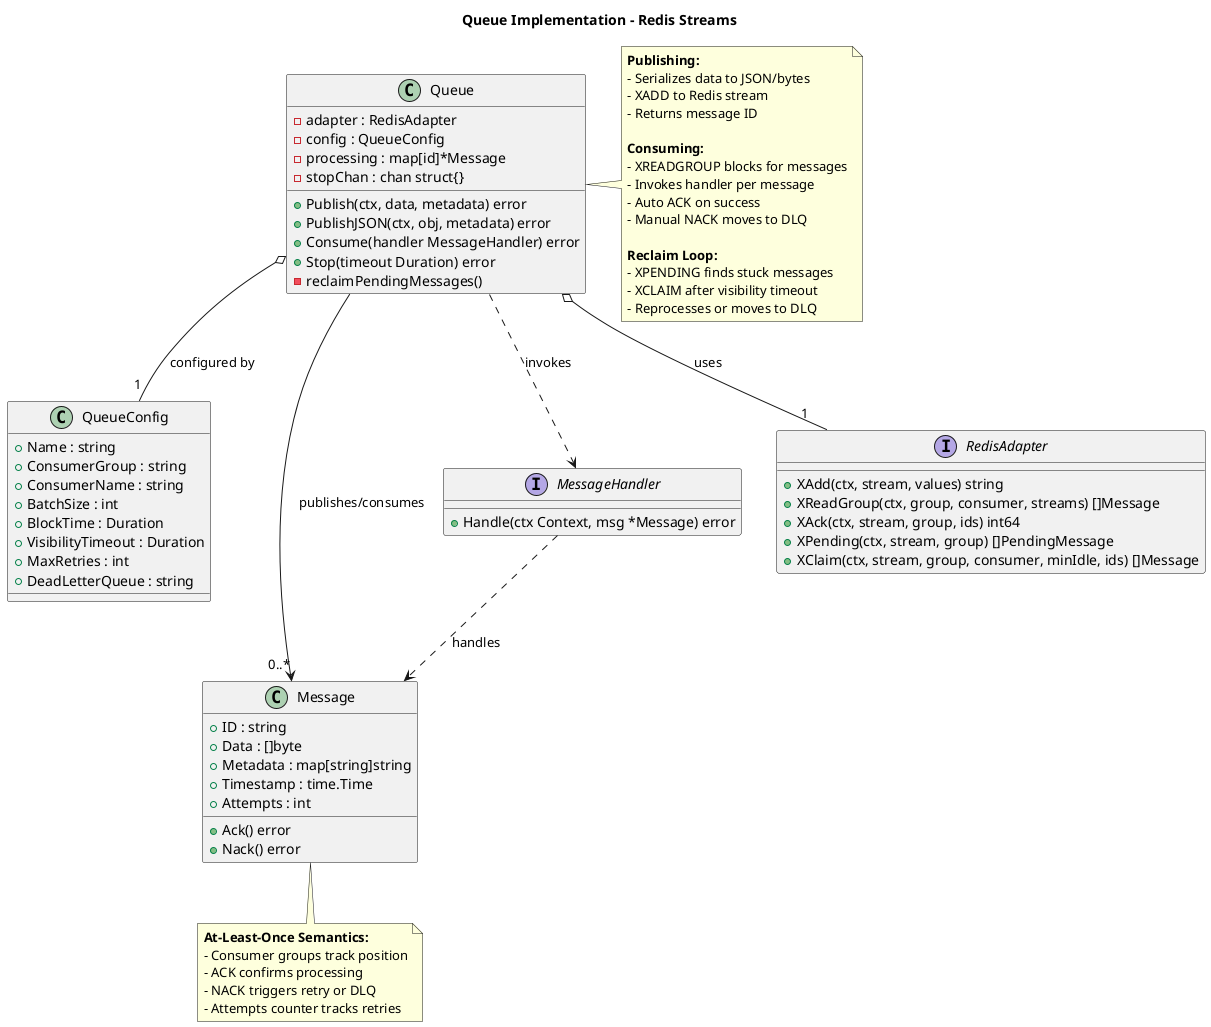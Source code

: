 @startuml
title Queue Implementation - Redis Streams

class Queue {
  -adapter : RedisAdapter
  -config : QueueConfig
  -processing : map[id]*Message
  -stopChan : chan struct{}
  +Publish(ctx, data, metadata) error
  +PublishJSON(ctx, obj, metadata) error
  +Consume(handler MessageHandler) error
  +Stop(timeout Duration) error
  -reclaimPendingMessages()
}

class QueueConfig {
  +Name : string
  +ConsumerGroup : string
  +ConsumerName : string
  +BatchSize : int
  +BlockTime : Duration
  +VisibilityTimeout : Duration
  +MaxRetries : int
  +DeadLetterQueue : string
}

class Message {
  +ID : string
  +Data : []byte
  +Metadata : map[string]string
  +Timestamp : time.Time
  +Attempts : int
  +Ack() error
  +Nack() error
}

interface MessageHandler {
  +Handle(ctx Context, msg *Message) error
}

interface RedisAdapter {
  +XAdd(ctx, stream, values) string
  +XReadGroup(ctx, group, consumer, streams) []Message
  +XAck(ctx, stream, group, ids) int64
  +XPending(ctx, stream, group) []PendingMessage
  +XClaim(ctx, stream, group, consumer, minIdle, ids) []Message
}

Queue o-- "1" QueueConfig : configured by
Queue o-- "1" RedisAdapter : uses
Queue --> "0..*" Message : publishes/consumes
MessageHandler ..> Message : handles
Queue ..> MessageHandler : invokes

note right of Queue
  **Publishing:**
  - Serializes data to JSON/bytes
  - XADD to Redis stream
  - Returns message ID

  **Consuming:**
  - XREADGROUP blocks for messages
  - Invokes handler per message
  - Auto ACK on success
  - Manual NACK moves to DLQ

  **Reclaim Loop:**
  - XPENDING finds stuck messages
  - XCLAIM after visibility timeout
  - Reprocesses or moves to DLQ
end note

note bottom of Message
  **At-Least-Once Semantics:**
  - Consumer groups track position
  - ACK confirms processing
  - NACK triggers retry or DLQ
  - Attempts counter tracks retries
end note

@enduml
